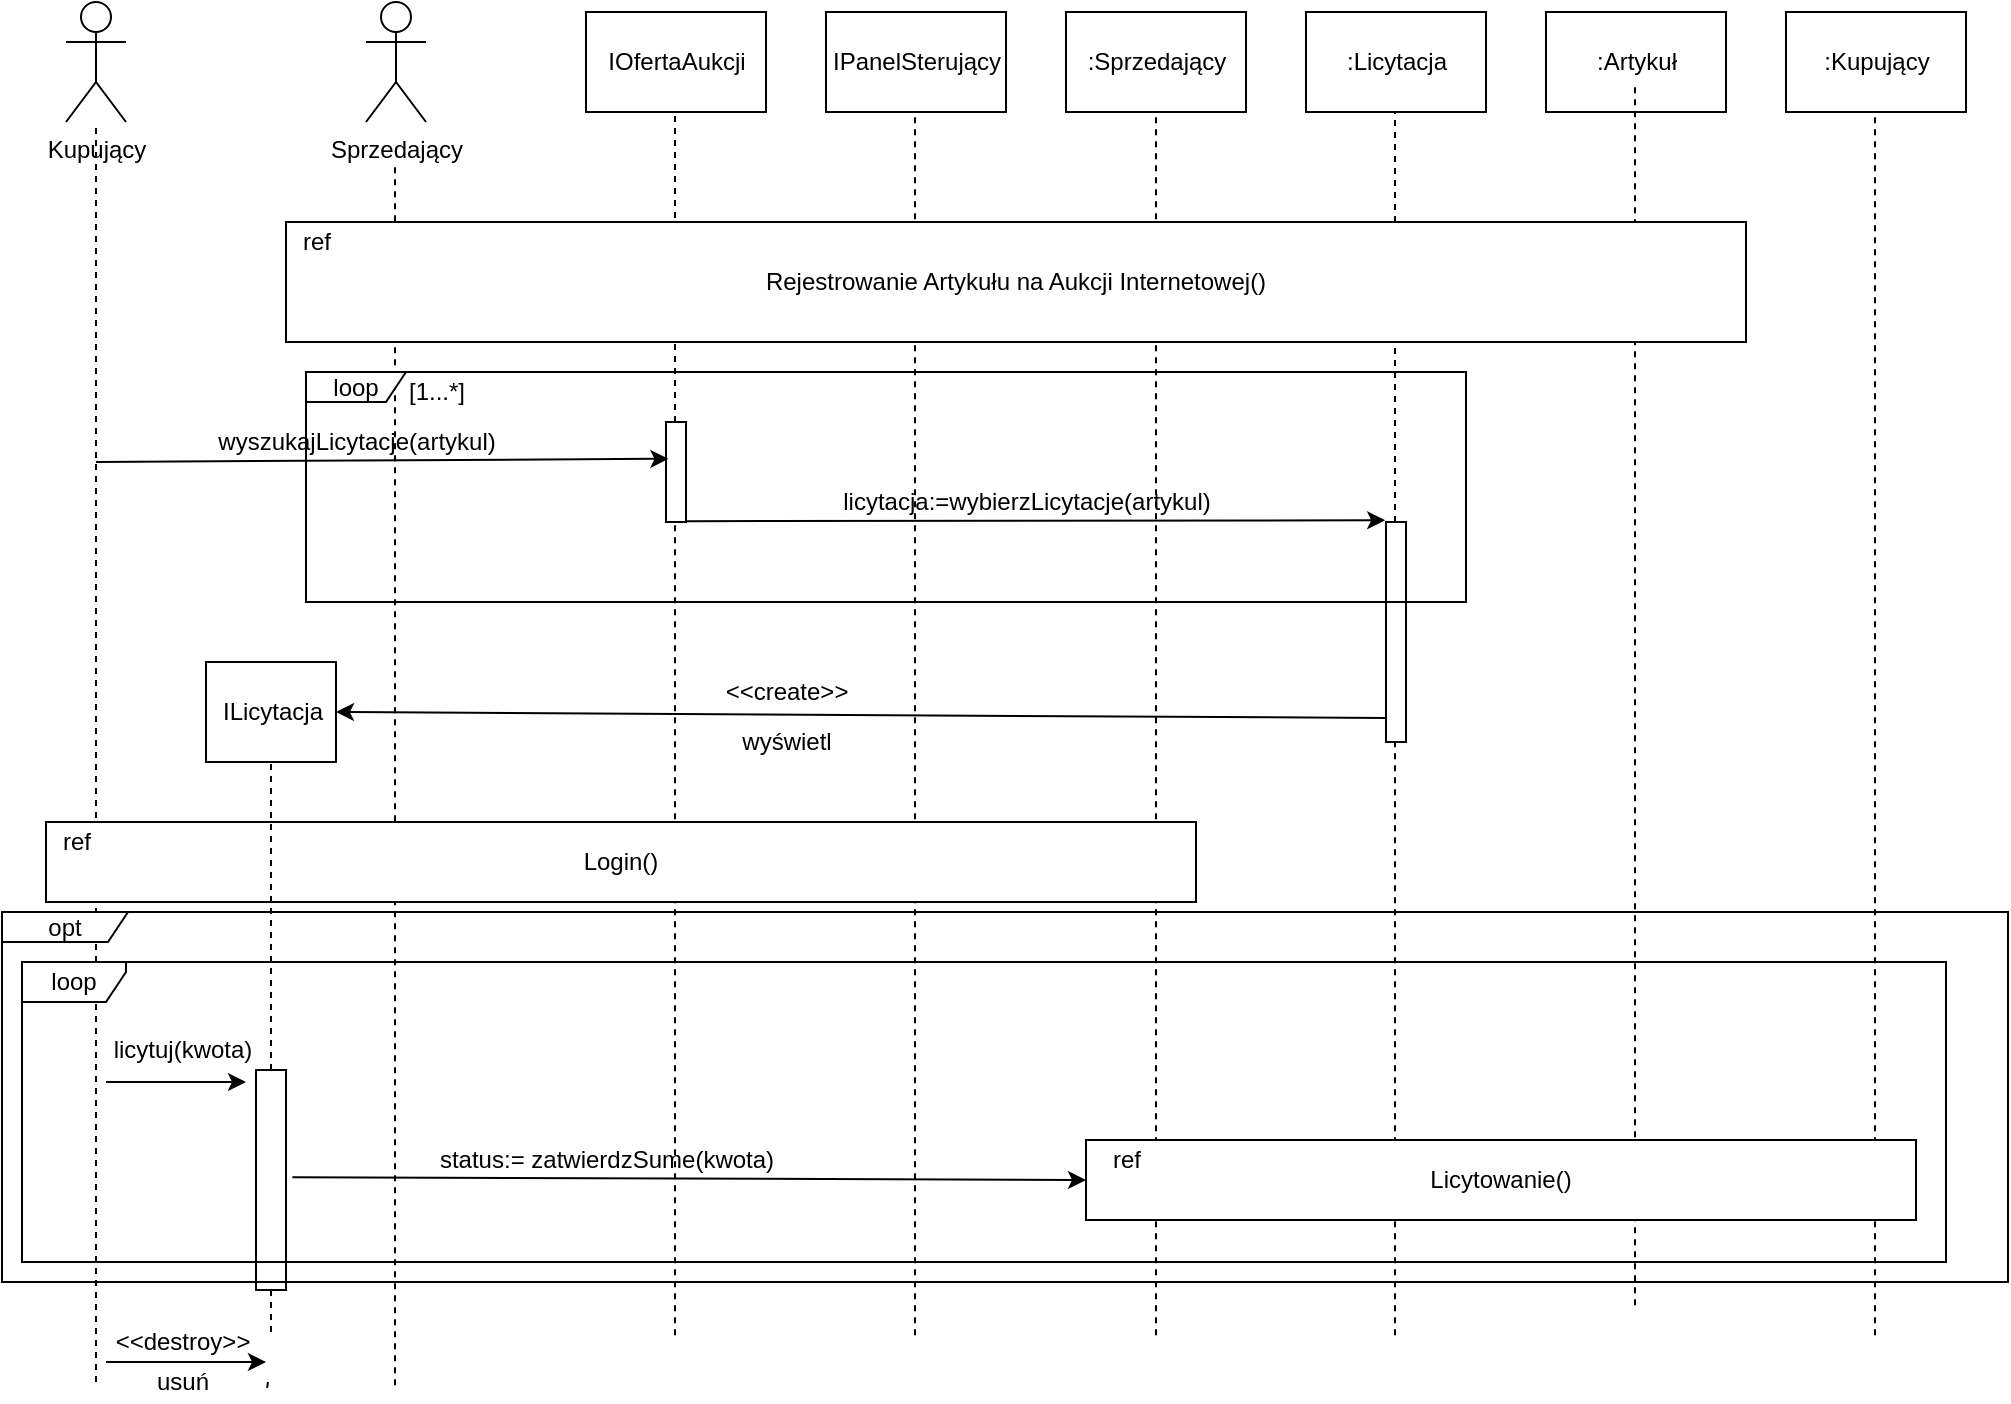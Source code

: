 <mxfile version="12.3.5" type="github" pages="1">
  <diagram id="4SWU4eUbrJS28rjVWbkO" name="Page-1">
    <mxGraphModel dx="1024" dy="575" grid="1" gridSize="10" guides="1" tooltips="1" connect="1" arrows="1" fold="1" page="1" pageScale="1" pageWidth="827" pageHeight="1169" math="0" shadow="0">
      <root>
        <mxCell id="0"/>
        <mxCell id="1" parent="0"/>
        <mxCell id="aX9fKnEM7WXx84HFnky1-1" value="Kupujący" style="shape=umlActor;verticalLabelPosition=bottom;labelBackgroundColor=#ffffff;verticalAlign=top;html=1;outlineConnect=0;" vertex="1" parent="1">
          <mxGeometry x="60" y="60" width="30" height="60" as="geometry"/>
        </mxCell>
        <mxCell id="aX9fKnEM7WXx84HFnky1-9" value="" style="endArrow=none;dashed=1;html=1;" edge="1" parent="1" target="aX9fKnEM7WXx84HFnky1-1">
          <mxGeometry width="50" height="50" relative="1" as="geometry">
            <mxPoint x="75" y="750" as="sourcePoint"/>
            <mxPoint x="100" y="160" as="targetPoint"/>
          </mxGeometry>
        </mxCell>
        <mxCell id="aX9fKnEM7WXx84HFnky1-10" value="Sprzedający" style="shape=umlActor;verticalLabelPosition=bottom;labelBackgroundColor=#ffffff;verticalAlign=top;html=1;outlineConnect=0;" vertex="1" parent="1">
          <mxGeometry x="210" y="60" width="30" height="60" as="geometry"/>
        </mxCell>
        <mxCell id="aX9fKnEM7WXx84HFnky1-14" value="" style="endArrow=none;dashed=1;html=1;" edge="1" parent="1">
          <mxGeometry width="50" height="50" relative="1" as="geometry">
            <mxPoint x="224.5" y="751.6" as="sourcePoint"/>
            <mxPoint x="224.5" y="140" as="targetPoint"/>
          </mxGeometry>
        </mxCell>
        <mxCell id="aX9fKnEM7WXx84HFnky1-17" value="IOfertaAukcji" style="html=1;" vertex="1" parent="1">
          <mxGeometry x="320" y="65" width="90" height="50" as="geometry"/>
        </mxCell>
        <mxCell id="aX9fKnEM7WXx84HFnky1-18" value="IPanelSterujący" style="html=1;" vertex="1" parent="1">
          <mxGeometry x="440" y="65" width="90" height="50" as="geometry"/>
        </mxCell>
        <mxCell id="aX9fKnEM7WXx84HFnky1-20" value=":Sprzedający" style="html=1;" vertex="1" parent="1">
          <mxGeometry x="560" y="65" width="90" height="50" as="geometry"/>
        </mxCell>
        <mxCell id="aX9fKnEM7WXx84HFnky1-22" value=":Licytacja" style="html=1;" vertex="1" parent="1">
          <mxGeometry x="680" y="65" width="90" height="50" as="geometry"/>
        </mxCell>
        <mxCell id="aX9fKnEM7WXx84HFnky1-24" value=":Artykuł" style="html=1;" vertex="1" parent="1">
          <mxGeometry x="800" y="65" width="90" height="50" as="geometry"/>
        </mxCell>
        <mxCell id="aX9fKnEM7WXx84HFnky1-26" value=":Kupujący" style="html=1;" vertex="1" parent="1">
          <mxGeometry x="920" y="65" width="90" height="50" as="geometry"/>
        </mxCell>
        <mxCell id="aX9fKnEM7WXx84HFnky1-28" value="" style="endArrow=none;dashed=1;html=1;" edge="1" parent="1" source="aX9fKnEM7WXx84HFnky1-35">
          <mxGeometry width="50" height="50" relative="1" as="geometry">
            <mxPoint x="364.5" y="726.6" as="sourcePoint"/>
            <mxPoint x="364.5" y="115" as="targetPoint"/>
          </mxGeometry>
        </mxCell>
        <mxCell id="aX9fKnEM7WXx84HFnky1-29" value="" style="endArrow=none;dashed=1;html=1;" edge="1" parent="1">
          <mxGeometry width="50" height="50" relative="1" as="geometry">
            <mxPoint x="484.5" y="726.6" as="sourcePoint"/>
            <mxPoint x="484.5" y="115" as="targetPoint"/>
          </mxGeometry>
        </mxCell>
        <mxCell id="aX9fKnEM7WXx84HFnky1-30" value="" style="endArrow=none;dashed=1;html=1;" edge="1" parent="1">
          <mxGeometry width="50" height="50" relative="1" as="geometry">
            <mxPoint x="605" y="726.6" as="sourcePoint"/>
            <mxPoint x="605" y="115" as="targetPoint"/>
          </mxGeometry>
        </mxCell>
        <mxCell id="aX9fKnEM7WXx84HFnky1-31" value="" style="endArrow=none;dashed=1;html=1;" edge="1" parent="1" source="aX9fKnEM7WXx84HFnky1-48">
          <mxGeometry width="50" height="50" relative="1" as="geometry">
            <mxPoint x="724.5" y="726.6" as="sourcePoint"/>
            <mxPoint x="724.5" y="115" as="targetPoint"/>
          </mxGeometry>
        </mxCell>
        <mxCell id="aX9fKnEM7WXx84HFnky1-32" value="" style="endArrow=none;dashed=1;html=1;" edge="1" parent="1">
          <mxGeometry width="50" height="50" relative="1" as="geometry">
            <mxPoint x="844.5" y="711.6" as="sourcePoint"/>
            <mxPoint x="844.5" y="100" as="targetPoint"/>
          </mxGeometry>
        </mxCell>
        <mxCell id="aX9fKnEM7WXx84HFnky1-33" value="" style="endArrow=none;dashed=1;html=1;" edge="1" parent="1">
          <mxGeometry width="50" height="50" relative="1" as="geometry">
            <mxPoint x="964.5" y="726.6" as="sourcePoint"/>
            <mxPoint x="964.5" y="115" as="targetPoint"/>
          </mxGeometry>
        </mxCell>
        <mxCell id="aX9fKnEM7WXx84HFnky1-40" value="Rejestrowanie Artykułu na Aukcji Internetowej()" style="rounded=0;whiteSpace=wrap;html=1;fillColor=#ffffff;" vertex="1" parent="1">
          <mxGeometry x="170" y="170" width="730" height="60" as="geometry"/>
        </mxCell>
        <mxCell id="aX9fKnEM7WXx84HFnky1-51" value="" style="rounded=0;orthogonalLoop=1;jettySize=auto;html=1;entryX=-0.04;entryY=-0.008;entryDx=0;entryDy=0;entryPerimeter=0;exitX=1;exitY=0.992;exitDx=0;exitDy=0;exitPerimeter=0;" edge="1" parent="1" source="aX9fKnEM7WXx84HFnky1-35" target="aX9fKnEM7WXx84HFnky1-48">
          <mxGeometry relative="1" as="geometry">
            <mxPoint x="380" y="320" as="sourcePoint"/>
            <mxPoint x="450" y="295" as="targetPoint"/>
          </mxGeometry>
        </mxCell>
        <mxCell id="aX9fKnEM7WXx84HFnky1-35" value="" style="html=1;points=[];perimeter=orthogonalPerimeter;fillColor=#ffffff;" vertex="1" parent="1">
          <mxGeometry x="360" y="270" width="10" height="50" as="geometry"/>
        </mxCell>
        <mxCell id="aX9fKnEM7WXx84HFnky1-41" value="" style="endArrow=none;dashed=1;html=1;" edge="1" parent="1" target="aX9fKnEM7WXx84HFnky1-35">
          <mxGeometry width="50" height="50" relative="1" as="geometry">
            <mxPoint x="364.5" y="726.6" as="sourcePoint"/>
            <mxPoint x="364.5" y="115" as="targetPoint"/>
          </mxGeometry>
        </mxCell>
        <mxCell id="aX9fKnEM7WXx84HFnky1-42" value="" style="endArrow=classic;html=1;entryX=0.12;entryY=0.368;entryDx=0;entryDy=0;entryPerimeter=0;" edge="1" parent="1" target="aX9fKnEM7WXx84HFnky1-35">
          <mxGeometry width="50" height="50" relative="1" as="geometry">
            <mxPoint x="75" y="290" as="sourcePoint"/>
            <mxPoint x="155" y="290" as="targetPoint"/>
          </mxGeometry>
        </mxCell>
        <mxCell id="aX9fKnEM7WXx84HFnky1-45" value="wyszukajLicytacje(artykul)" style="text;html=1;align=center;verticalAlign=middle;resizable=0;points=[];;autosize=1;" vertex="1" parent="1">
          <mxGeometry x="130" y="270" width="150" height="20" as="geometry"/>
        </mxCell>
        <mxCell id="aX9fKnEM7WXx84HFnky1-48" value="" style="html=1;points=[];perimeter=orthogonalPerimeter;fillColor=#ffffff;" vertex="1" parent="1">
          <mxGeometry x="720" y="320" width="10" height="110" as="geometry"/>
        </mxCell>
        <mxCell id="aX9fKnEM7WXx84HFnky1-49" value="" style="endArrow=none;dashed=1;html=1;" edge="1" parent="1" target="aX9fKnEM7WXx84HFnky1-48">
          <mxGeometry width="50" height="50" relative="1" as="geometry">
            <mxPoint x="724.5" y="726.6" as="sourcePoint"/>
            <mxPoint x="724.5" y="115" as="targetPoint"/>
          </mxGeometry>
        </mxCell>
        <mxCell id="aX9fKnEM7WXx84HFnky1-52" value="licytacja:=wybierzLicytacje(artykul)" style="text;html=1;align=center;verticalAlign=middle;resizable=0;points=[];;autosize=1;" vertex="1" parent="1">
          <mxGeometry x="440" y="300" width="200" height="20" as="geometry"/>
        </mxCell>
        <mxCell id="aX9fKnEM7WXx84HFnky1-53" value="loop" style="shape=umlFrame;whiteSpace=wrap;html=1;fillColor=#ffffff;width=50;height=15;" vertex="1" parent="1">
          <mxGeometry x="180" y="245" width="580" height="115" as="geometry"/>
        </mxCell>
        <mxCell id="aX9fKnEM7WXx84HFnky1-54" value="[1...*]" style="text;html=1;align=center;verticalAlign=middle;resizable=0;points=[];;autosize=1;" vertex="1" parent="1">
          <mxGeometry x="225" y="245" width="40" height="20" as="geometry"/>
        </mxCell>
        <mxCell id="aX9fKnEM7WXx84HFnky1-55" value="ref" style="text;html=1;align=center;verticalAlign=middle;resizable=0;points=[];;autosize=1;" vertex="1" parent="1">
          <mxGeometry x="170" y="170" width="30" height="20" as="geometry"/>
        </mxCell>
        <mxCell id="aX9fKnEM7WXx84HFnky1-56" value="ILicytacja" style="html=1;" vertex="1" parent="1">
          <mxGeometry x="130" y="390" width="65" height="50" as="geometry"/>
        </mxCell>
        <mxCell id="aX9fKnEM7WXx84HFnky1-60" value="" style="endArrow=classic;html=1;entryX=1;entryY=0.5;entryDx=0;entryDy=0;exitX=-0.04;exitY=0.891;exitDx=0;exitDy=0;exitPerimeter=0;" edge="1" parent="1" source="aX9fKnEM7WXx84HFnky1-48" target="aX9fKnEM7WXx84HFnky1-56">
          <mxGeometry width="50" height="50" relative="1" as="geometry">
            <mxPoint x="390" y="460" as="sourcePoint"/>
            <mxPoint x="440" y="410" as="targetPoint"/>
          </mxGeometry>
        </mxCell>
        <mxCell id="aX9fKnEM7WXx84HFnky1-61" value="&amp;lt;&amp;lt;create&amp;gt;&amp;gt;" style="text;html=1;align=center;verticalAlign=middle;resizable=0;points=[];;autosize=1;" vertex="1" parent="1">
          <mxGeometry x="380" y="395" width="80" height="20" as="geometry"/>
        </mxCell>
        <mxCell id="aX9fKnEM7WXx84HFnky1-63" value="wyświetl" style="text;html=1;align=center;verticalAlign=middle;resizable=0;points=[];;autosize=1;" vertex="1" parent="1">
          <mxGeometry x="390" y="420" width="60" height="20" as="geometry"/>
        </mxCell>
        <mxCell id="aX9fKnEM7WXx84HFnky1-66" value="Login()" style="rounded=0;whiteSpace=wrap;html=1;fillColor=#ffffff;" vertex="1" parent="1">
          <mxGeometry x="50" y="470" width="575" height="40" as="geometry"/>
        </mxCell>
        <mxCell id="aX9fKnEM7WXx84HFnky1-67" value="ref" style="text;html=1;align=center;verticalAlign=middle;resizable=0;points=[];;autosize=1;" vertex="1" parent="1">
          <mxGeometry x="50" y="470" width="30" height="20" as="geometry"/>
        </mxCell>
        <mxCell id="aX9fKnEM7WXx84HFnky1-69" value="" style="endArrow=none;dashed=1;html=1;" edge="1" parent="1" source="aX9fKnEM7WXx84HFnky1-74" target="aX9fKnEM7WXx84HFnky1-56">
          <mxGeometry width="50" height="50" relative="1" as="geometry">
            <mxPoint x="161" y="1052" as="sourcePoint"/>
            <mxPoint x="137" y="440" as="targetPoint"/>
          </mxGeometry>
        </mxCell>
        <mxCell id="aX9fKnEM7WXx84HFnky1-70" value="" style="endArrow=classic;html=1;" edge="1" parent="1">
          <mxGeometry width="50" height="50" relative="1" as="geometry">
            <mxPoint x="80" y="600" as="sourcePoint"/>
            <mxPoint x="150" y="600" as="targetPoint"/>
          </mxGeometry>
        </mxCell>
        <mxCell id="aX9fKnEM7WXx84HFnky1-71" value="licytuj(kwota)" style="text;html=1;align=center;verticalAlign=middle;resizable=0;points=[];;autosize=1;" vertex="1" parent="1">
          <mxGeometry x="72.5" y="574" width="90" height="20" as="geometry"/>
        </mxCell>
        <mxCell id="aX9fKnEM7WXx84HFnky1-74" value="" style="html=1;points=[];perimeter=orthogonalPerimeter;fillColor=#ffffff;" vertex="1" parent="1">
          <mxGeometry x="155" y="594" width="15" height="110" as="geometry"/>
        </mxCell>
        <mxCell id="aX9fKnEM7WXx84HFnky1-75" value="" style="endArrow=none;dashed=1;html=1;" edge="1" parent="1" source="aX9fKnEM7WXx84HFnky1-84" target="aX9fKnEM7WXx84HFnky1-74">
          <mxGeometry width="50" height="50" relative="1" as="geometry">
            <mxPoint x="161" y="750" as="sourcePoint"/>
            <mxPoint x="162.441" y="440" as="targetPoint"/>
          </mxGeometry>
        </mxCell>
        <mxCell id="aX9fKnEM7WXx84HFnky1-76" value="" style="endArrow=classic;html=1;" edge="1" parent="1">
          <mxGeometry width="50" height="50" relative="1" as="geometry">
            <mxPoint x="80" y="740" as="sourcePoint"/>
            <mxPoint x="160" y="740" as="targetPoint"/>
          </mxGeometry>
        </mxCell>
        <mxCell id="aX9fKnEM7WXx84HFnky1-77" value="&amp;lt;&amp;lt;destroy&amp;gt;&amp;gt;" style="text;html=1;align=center;verticalAlign=middle;resizable=0;points=[];;autosize=1;" vertex="1" parent="1">
          <mxGeometry x="77.5" y="720" width="80" height="20" as="geometry"/>
        </mxCell>
        <mxCell id="aX9fKnEM7WXx84HFnky1-78" value="usuń" style="text;html=1;align=center;verticalAlign=middle;resizable=0;points=[];;autosize=1;" vertex="1" parent="1">
          <mxGeometry x="97.5" y="740" width="40" height="20" as="geometry"/>
        </mxCell>
        <mxCell id="aX9fKnEM7WXx84HFnky1-80" value="Licytowanie()" style="rounded=0;whiteSpace=wrap;html=1;fillColor=#ffffff;" vertex="1" parent="1">
          <mxGeometry x="570" y="629" width="415" height="40" as="geometry"/>
        </mxCell>
        <mxCell id="aX9fKnEM7WXx84HFnky1-81" value="" style="endArrow=classic;html=1;entryX=0;entryY=0.5;entryDx=0;entryDy=0;exitX=1.213;exitY=0.487;exitDx=0;exitDy=0;exitPerimeter=0;" edge="1" parent="1" source="aX9fKnEM7WXx84HFnky1-74" target="aX9fKnEM7WXx84HFnky1-80">
          <mxGeometry width="50" height="50" relative="1" as="geometry">
            <mxPoint x="255" y="694" as="sourcePoint"/>
            <mxPoint x="305" y="644" as="targetPoint"/>
          </mxGeometry>
        </mxCell>
        <mxCell id="aX9fKnEM7WXx84HFnky1-82" value="status:= zatwierdzSume(kwota)" style="text;html=1;align=center;verticalAlign=middle;resizable=0;points=[];;autosize=1;" vertex="1" parent="1">
          <mxGeometry x="240" y="629" width="180" height="20" as="geometry"/>
        </mxCell>
        <mxCell id="aX9fKnEM7WXx84HFnky1-84" value="" style="shape=image;html=1;verticalAlign=top;verticalLabelPosition=bottom;labelBackgroundColor=#ffffff;imageAspect=0;aspect=fixed;image=https://cdn4.iconfinder.com/data/icons/feather/24/x-128.png;fillColor=#ffffff;" vertex="1" parent="1">
          <mxGeometry x="147.5" y="725" width="30" height="30" as="geometry"/>
        </mxCell>
        <mxCell id="aX9fKnEM7WXx84HFnky1-85" value="" style="endArrow=none;dashed=1;html=1;" edge="1" parent="1" target="aX9fKnEM7WXx84HFnky1-84">
          <mxGeometry width="50" height="50" relative="1" as="geometry">
            <mxPoint x="161" y="750" as="sourcePoint"/>
            <mxPoint x="161" y="704" as="targetPoint"/>
          </mxGeometry>
        </mxCell>
        <mxCell id="aX9fKnEM7WXx84HFnky1-86" value="loop" style="shape=umlFrame;whiteSpace=wrap;html=1;fillColor=#ffffff;width=52;height=20;" vertex="1" parent="1">
          <mxGeometry x="38" y="540" width="962" height="150" as="geometry"/>
        </mxCell>
        <mxCell id="aX9fKnEM7WXx84HFnky1-87" value="ref" style="text;html=1;align=center;verticalAlign=middle;resizable=0;points=[];;autosize=1;" vertex="1" parent="1">
          <mxGeometry x="575" y="629" width="30" height="20" as="geometry"/>
        </mxCell>
        <mxCell id="aX9fKnEM7WXx84HFnky1-88" value="opt" style="shape=umlFrame;whiteSpace=wrap;html=1;fillColor=#ffffff;width=63;height=15;" vertex="1" parent="1">
          <mxGeometry x="28" y="515" width="1003" height="185" as="geometry"/>
        </mxCell>
      </root>
    </mxGraphModel>
  </diagram>
</mxfile>
